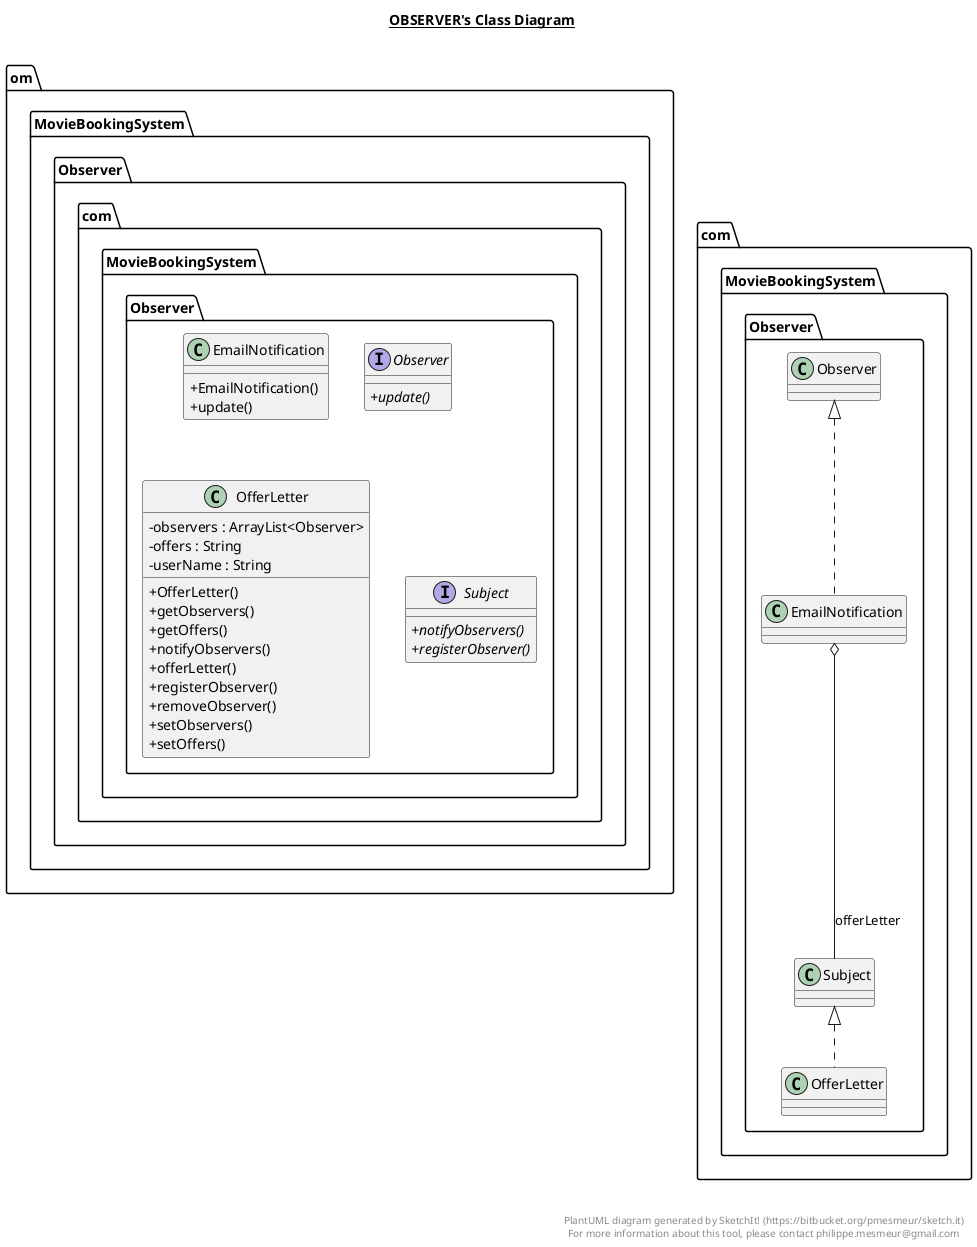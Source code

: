 @startuml
skinparam classAttributeIconSize 0
title __OBSERVER's Class Diagram__\n

    namespace om.MovieBookingSystem.Observer {
      class com.MovieBookingSystem.Observer.EmailNotification {
          + EmailNotification()
          + update()
      }
   }


    namespace om.MovieBookingSystem.Observer {
      interface com.MovieBookingSystem.Observer.Observer {
          {abstract} + update()
      }
    }

  


    namespace om.MovieBookingSystem.Observer {
      class com.MovieBookingSystem.Observer.OfferLetter {
          - observers : ArrayList<Observer>
          - offers : String
          - userName : String
          + OfferLetter()
          + getObservers()
          + getOffers()
          + notifyObservers()
          + offerLetter()
          + registerObserver()
          + removeObserver()
          + setObservers()
          + setOffers()
      }
    }

  


    namespace om.MovieBookingSystem.Observer {
      interface com.MovieBookingSystem.Observer.Subject {
          {abstract} + notifyObservers()
          {abstract} + registerObserver()
      }
    }


  com.MovieBookingSystem.Observer.EmailNotification .up.|> com.MovieBookingSystem.Observer.Observer
  com.MovieBookingSystem.Observer.EmailNotification o-- com.MovieBookingSystem.Observer.Subject : offerLetter
  com.MovieBookingSystem.Observer.OfferLetter .up.|> com.MovieBookingSystem.Observer.Subject


right footer


PlantUML diagram generated by SketchIt! (https://bitbucket.org/pmesmeur/sketch.it)
For more information about this tool, please contact philippe.mesmeur@gmail.com
endfooter

@enduml
